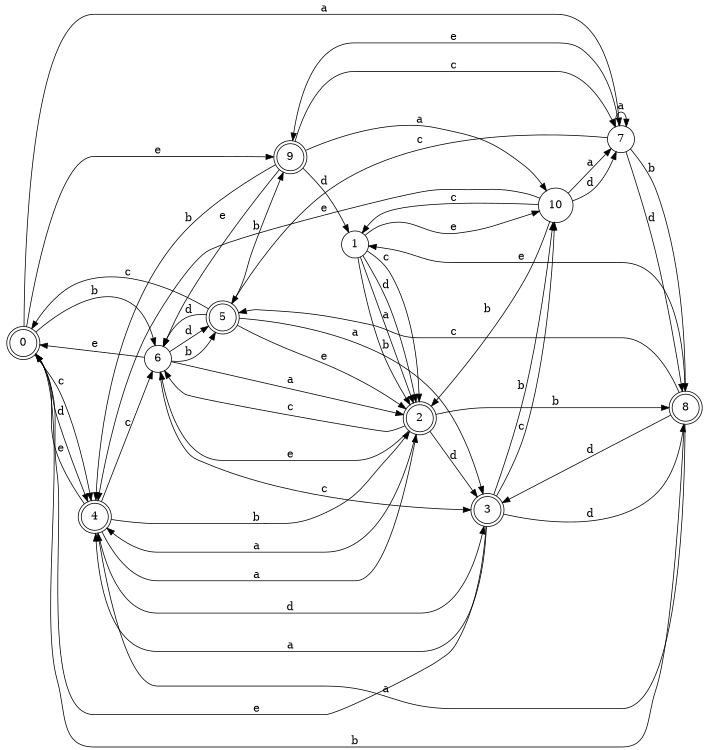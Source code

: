 digraph n9_9 {
__start0 [label="" shape="none"];

rankdir=LR;
size="8,5";

s0 [style="rounded,filled", color="black", fillcolor="white" shape="doublecircle", label="0"];
s1 [style="filled", color="black", fillcolor="white" shape="circle", label="1"];
s2 [style="rounded,filled", color="black", fillcolor="white" shape="doublecircle", label="2"];
s3 [style="rounded,filled", color="black", fillcolor="white" shape="doublecircle", label="3"];
s4 [style="rounded,filled", color="black", fillcolor="white" shape="doublecircle", label="4"];
s5 [style="rounded,filled", color="black", fillcolor="white" shape="doublecircle", label="5"];
s6 [style="filled", color="black", fillcolor="white" shape="circle", label="6"];
s7 [style="filled", color="black", fillcolor="white" shape="circle", label="7"];
s8 [style="rounded,filled", color="black", fillcolor="white" shape="doublecircle", label="8"];
s9 [style="rounded,filled", color="black", fillcolor="white" shape="doublecircle", label="9"];
s10 [style="filled", color="black", fillcolor="white" shape="circle", label="10"];
s0 -> s7 [label="a"];
s0 -> s6 [label="b"];
s0 -> s4 [label="c"];
s0 -> s4 [label="d"];
s0 -> s9 [label="e"];
s1 -> s2 [label="a"];
s1 -> s2 [label="b"];
s1 -> s2 [label="c"];
s1 -> s2 [label="d"];
s1 -> s10 [label="e"];
s2 -> s4 [label="a"];
s2 -> s8 [label="b"];
s2 -> s6 [label="c"];
s2 -> s3 [label="d"];
s2 -> s6 [label="e"];
s3 -> s4 [label="a"];
s3 -> s10 [label="b"];
s3 -> s10 [label="c"];
s3 -> s8 [label="d"];
s3 -> s0 [label="e"];
s4 -> s2 [label="a"];
s4 -> s2 [label="b"];
s4 -> s6 [label="c"];
s4 -> s3 [label="d"];
s4 -> s0 [label="e"];
s5 -> s3 [label="a"];
s5 -> s9 [label="b"];
s5 -> s0 [label="c"];
s5 -> s6 [label="d"];
s5 -> s2 [label="e"];
s6 -> s2 [label="a"];
s6 -> s5 [label="b"];
s6 -> s3 [label="c"];
s6 -> s5 [label="d"];
s6 -> s0 [label="e"];
s7 -> s7 [label="a"];
s7 -> s8 [label="b"];
s7 -> s5 [label="c"];
s7 -> s8 [label="d"];
s7 -> s9 [label="e"];
s8 -> s4 [label="a"];
s8 -> s0 [label="b"];
s8 -> s5 [label="c"];
s8 -> s3 [label="d"];
s8 -> s1 [label="e"];
s9 -> s10 [label="a"];
s9 -> s4 [label="b"];
s9 -> s7 [label="c"];
s9 -> s1 [label="d"];
s9 -> s6 [label="e"];
s10 -> s7 [label="a"];
s10 -> s2 [label="b"];
s10 -> s1 [label="c"];
s10 -> s7 [label="d"];
s10 -> s4 [label="e"];

}